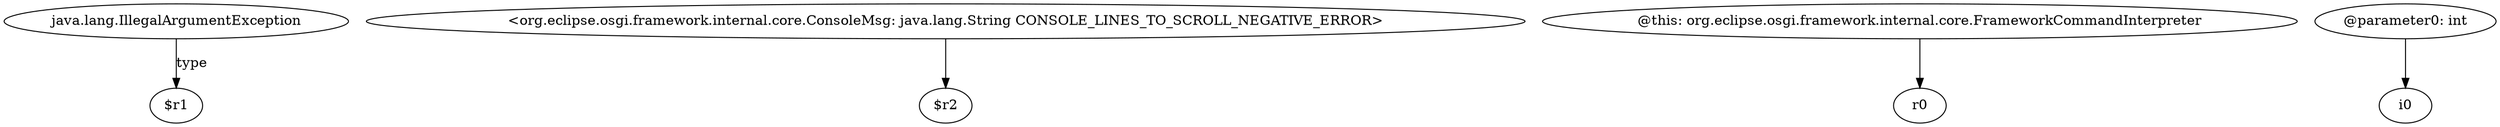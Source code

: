 digraph g {
0[label="java.lang.IllegalArgumentException"]
1[label="$r1"]
0->1[label="type"]
2[label="<org.eclipse.osgi.framework.internal.core.ConsoleMsg: java.lang.String CONSOLE_LINES_TO_SCROLL_NEGATIVE_ERROR>"]
3[label="$r2"]
2->3[label=""]
4[label="@this: org.eclipse.osgi.framework.internal.core.FrameworkCommandInterpreter"]
5[label="r0"]
4->5[label=""]
6[label="@parameter0: int"]
7[label="i0"]
6->7[label=""]
}